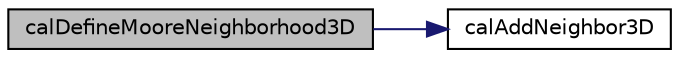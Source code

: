 digraph "calDefineMooreNeighborhood3D"
{
  edge [fontname="Helvetica",fontsize="10",labelfontname="Helvetica",labelfontsize="10"];
  node [fontname="Helvetica",fontsize="10",shape=record];
  rankdir="LR";
  Node1 [label="calDefineMooreNeighborhood3D",height=0.2,width=0.4,color="black", fillcolor="grey75", style="filled" fontcolor="black"];
  Node1 -> Node2 [color="midnightblue",fontsize="10",style="solid",fontname="Helvetica"];
  Node2 [label="calAddNeighbor3D",height=0.2,width=0.4,color="black", fillcolor="white", style="filled",URL="$cal3_d_8c.html#a609ee8bfacb459f5f10489279eeb978f",tooltip="Adds a neighbour to CALModel3D::X and updates the value of CALModel3D::sizeof_X. "];
}
